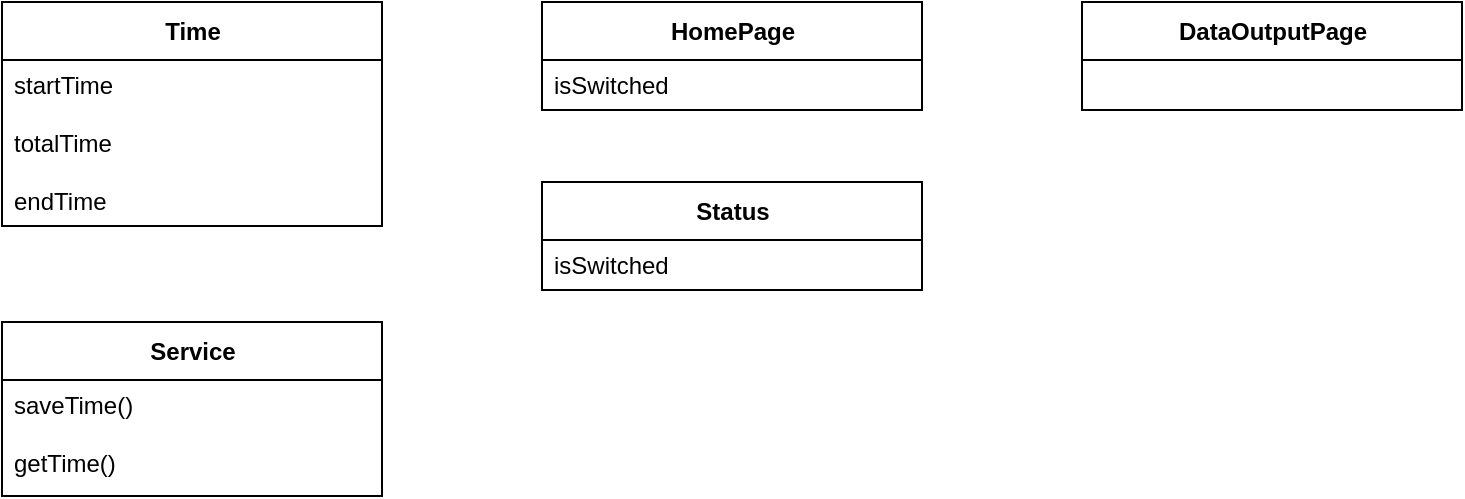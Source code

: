 <mxfile version="15.9.1" type="device"><diagram id="s9bp845BjZIgKFZkRZDY" name="Page-1"><mxGraphModel dx="997" dy="548" grid="1" gridSize="10" guides="1" tooltips="1" connect="1" arrows="1" fold="1" page="1" pageScale="1" pageWidth="850" pageHeight="1100" math="0" shadow="0"><root><mxCell id="0"/><mxCell id="1" parent="0"/><mxCell id="k05ZDVDiavo0tz8Uvt93-1" value="Time" style="swimlane;fontStyle=1;align=center;verticalAlign=middle;childLayout=stackLayout;horizontal=1;startSize=29;horizontalStack=0;resizeParent=1;resizeParentMax=0;resizeLast=0;collapsible=0;marginBottom=0;html=1;" vertex="1" parent="1"><mxGeometry x="50" y="110" width="190" height="112" as="geometry"/></mxCell><mxCell id="k05ZDVDiavo0tz8Uvt93-2" value="startTime" style="text;html=1;strokeColor=none;fillColor=none;align=left;verticalAlign=middle;spacingLeft=4;spacingRight=4;overflow=hidden;rotatable=0;points=[[0,0.5],[1,0.5]];portConstraint=eastwest;" vertex="1" parent="k05ZDVDiavo0tz8Uvt93-1"><mxGeometry y="29" width="190" height="25" as="geometry"/></mxCell><mxCell id="k05ZDVDiavo0tz8Uvt93-3" value="totalTime" style="text;html=1;strokeColor=none;fillColor=none;align=left;verticalAlign=middle;spacingLeft=4;spacingRight=4;overflow=hidden;rotatable=0;points=[[0,0.5],[1,0.5]];portConstraint=eastwest;" vertex="1" parent="k05ZDVDiavo0tz8Uvt93-1"><mxGeometry y="54" width="190" height="33" as="geometry"/></mxCell><mxCell id="k05ZDVDiavo0tz8Uvt93-4" value="endTime" style="text;html=1;strokeColor=none;fillColor=none;align=left;verticalAlign=middle;spacingLeft=4;spacingRight=4;overflow=hidden;rotatable=0;points=[[0,0.5],[1,0.5]];portConstraint=eastwest;" vertex="1" parent="k05ZDVDiavo0tz8Uvt93-1"><mxGeometry y="87" width="190" height="25" as="geometry"/></mxCell><mxCell id="k05ZDVDiavo0tz8Uvt93-6" value="HomePage" style="swimlane;fontStyle=1;align=center;verticalAlign=middle;childLayout=stackLayout;horizontal=1;startSize=29;horizontalStack=0;resizeParent=1;resizeParentMax=0;resizeLast=0;collapsible=0;marginBottom=0;html=1;" vertex="1" parent="1"><mxGeometry x="320" y="110" width="190" height="54" as="geometry"/></mxCell><mxCell id="k05ZDVDiavo0tz8Uvt93-7" value="isSwitched" style="text;html=1;strokeColor=none;fillColor=none;align=left;verticalAlign=middle;spacingLeft=4;spacingRight=4;overflow=hidden;rotatable=0;points=[[0,0.5],[1,0.5]];portConstraint=eastwest;" vertex="1" parent="k05ZDVDiavo0tz8Uvt93-6"><mxGeometry y="29" width="190" height="25" as="geometry"/></mxCell><mxCell id="k05ZDVDiavo0tz8Uvt93-11" value="DataOutputPage" style="swimlane;fontStyle=1;align=center;verticalAlign=middle;childLayout=stackLayout;horizontal=1;startSize=29;horizontalStack=0;resizeParent=1;resizeParentMax=0;resizeLast=0;collapsible=0;marginBottom=0;html=1;" vertex="1" parent="1"><mxGeometry x="590" y="110" width="190" height="54" as="geometry"/></mxCell><mxCell id="k05ZDVDiavo0tz8Uvt93-13" value="Service" style="swimlane;fontStyle=1;align=center;verticalAlign=middle;childLayout=stackLayout;horizontal=1;startSize=29;horizontalStack=0;resizeParent=1;resizeParentMax=0;resizeLast=0;collapsible=0;marginBottom=0;html=1;" vertex="1" parent="1"><mxGeometry x="50" y="270" width="190" height="87" as="geometry"/></mxCell><mxCell id="k05ZDVDiavo0tz8Uvt93-14" value="saveTime()" style="text;html=1;strokeColor=none;fillColor=none;align=left;verticalAlign=middle;spacingLeft=4;spacingRight=4;overflow=hidden;rotatable=0;points=[[0,0.5],[1,0.5]];portConstraint=eastwest;" vertex="1" parent="k05ZDVDiavo0tz8Uvt93-13"><mxGeometry y="29" width="190" height="25" as="geometry"/></mxCell><mxCell id="k05ZDVDiavo0tz8Uvt93-15" value="getTime()" style="text;html=1;strokeColor=none;fillColor=none;align=left;verticalAlign=middle;spacingLeft=4;spacingRight=4;overflow=hidden;rotatable=0;points=[[0,0.5],[1,0.5]];portConstraint=eastwest;" vertex="1" parent="k05ZDVDiavo0tz8Uvt93-13"><mxGeometry y="54" width="190" height="33" as="geometry"/></mxCell><mxCell id="k05ZDVDiavo0tz8Uvt93-17" value="Status" style="swimlane;fontStyle=1;align=center;verticalAlign=middle;childLayout=stackLayout;horizontal=1;startSize=29;horizontalStack=0;resizeParent=1;resizeParentMax=0;resizeLast=0;collapsible=0;marginBottom=0;html=1;" vertex="1" parent="1"><mxGeometry x="320" y="200" width="190" height="54" as="geometry"/></mxCell><mxCell id="k05ZDVDiavo0tz8Uvt93-18" value="isSwitched" style="text;html=1;strokeColor=none;fillColor=none;align=left;verticalAlign=middle;spacingLeft=4;spacingRight=4;overflow=hidden;rotatable=0;points=[[0,0.5],[1,0.5]];portConstraint=eastwest;" vertex="1" parent="k05ZDVDiavo0tz8Uvt93-17"><mxGeometry y="29" width="190" height="25" as="geometry"/></mxCell></root></mxGraphModel></diagram></mxfile>